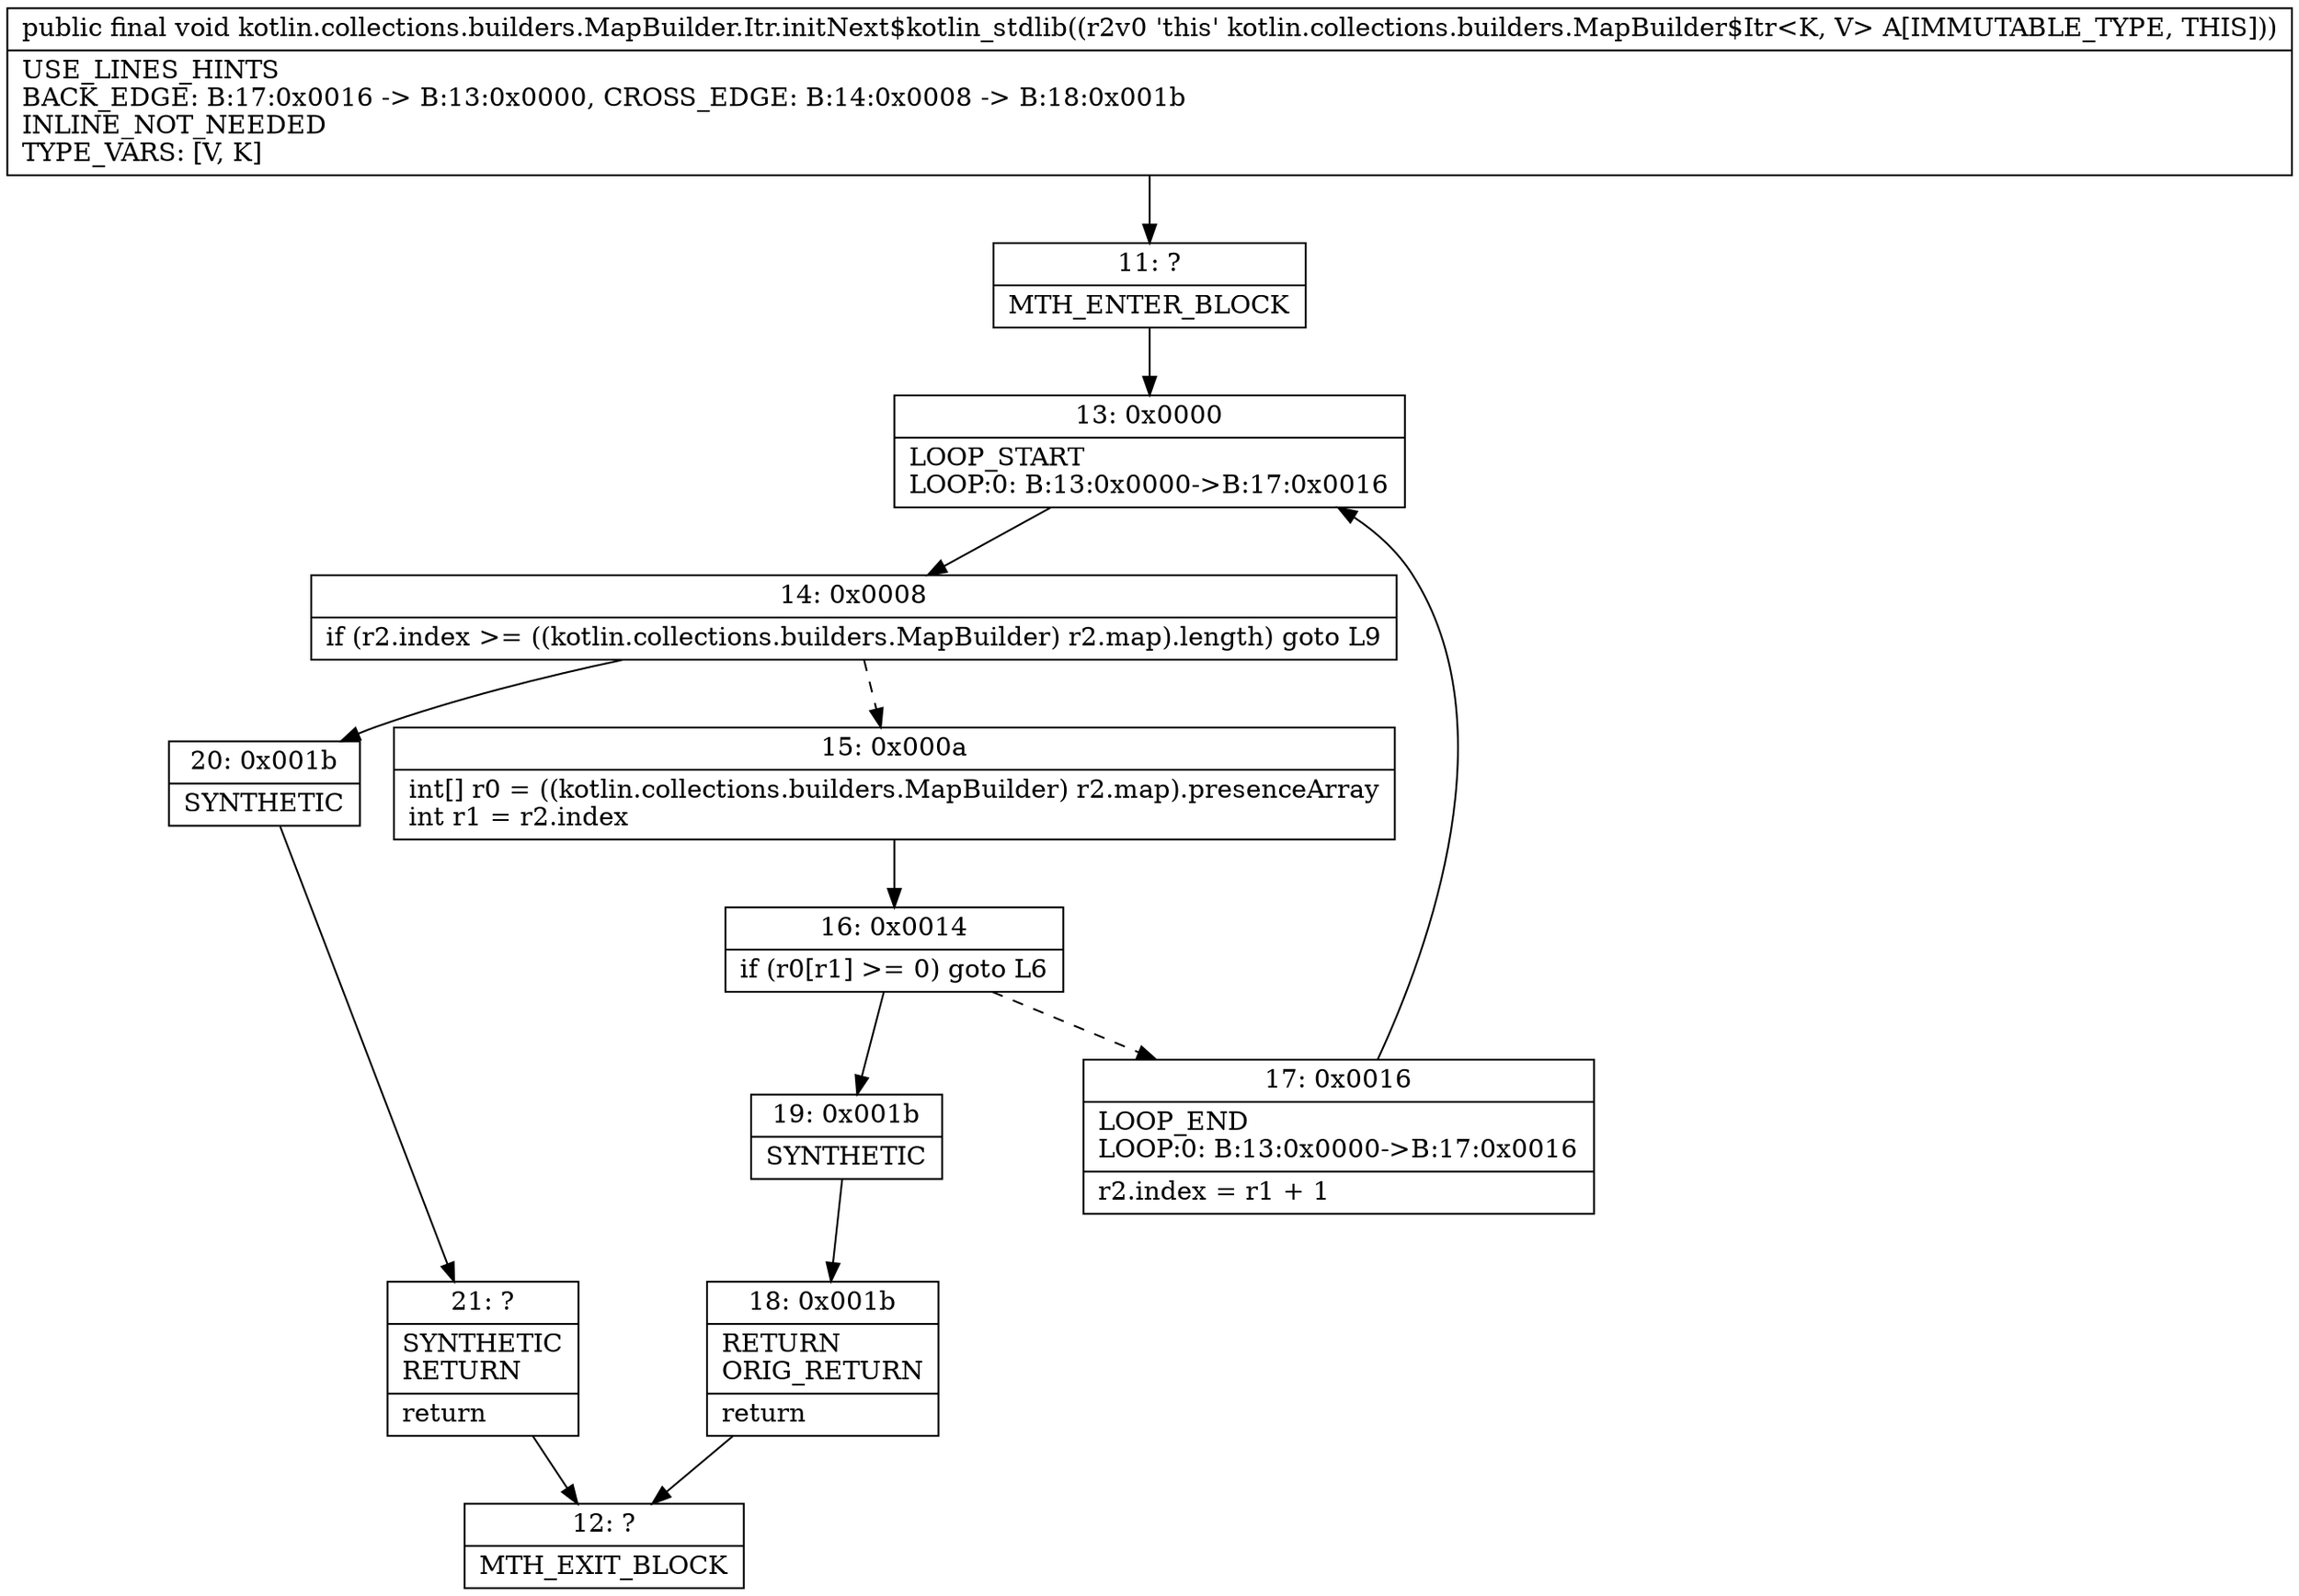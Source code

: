 digraph "CFG forkotlin.collections.builders.MapBuilder.Itr.initNext$kotlin_stdlib()V" {
Node_11 [shape=record,label="{11\:\ ?|MTH_ENTER_BLOCK\l}"];
Node_13 [shape=record,label="{13\:\ 0x0000|LOOP_START\lLOOP:0: B:13:0x0000\-\>B:17:0x0016\l}"];
Node_14 [shape=record,label="{14\:\ 0x0008|if (r2.index \>= ((kotlin.collections.builders.MapBuilder) r2.map).length) goto L9\l}"];
Node_15 [shape=record,label="{15\:\ 0x000a|int[] r0 = ((kotlin.collections.builders.MapBuilder) r2.map).presenceArray\lint r1 = r2.index\l}"];
Node_16 [shape=record,label="{16\:\ 0x0014|if (r0[r1] \>= 0) goto L6\l}"];
Node_17 [shape=record,label="{17\:\ 0x0016|LOOP_END\lLOOP:0: B:13:0x0000\-\>B:17:0x0016\l|r2.index = r1 + 1\l}"];
Node_19 [shape=record,label="{19\:\ 0x001b|SYNTHETIC\l}"];
Node_18 [shape=record,label="{18\:\ 0x001b|RETURN\lORIG_RETURN\l|return\l}"];
Node_12 [shape=record,label="{12\:\ ?|MTH_EXIT_BLOCK\l}"];
Node_20 [shape=record,label="{20\:\ 0x001b|SYNTHETIC\l}"];
Node_21 [shape=record,label="{21\:\ ?|SYNTHETIC\lRETURN\l|return\l}"];
MethodNode[shape=record,label="{public final void kotlin.collections.builders.MapBuilder.Itr.initNext$kotlin_stdlib((r2v0 'this' kotlin.collections.builders.MapBuilder$Itr\<K, V\> A[IMMUTABLE_TYPE, THIS]))  | USE_LINES_HINTS\lBACK_EDGE: B:17:0x0016 \-\> B:13:0x0000, CROSS_EDGE: B:14:0x0008 \-\> B:18:0x001b\lINLINE_NOT_NEEDED\lTYPE_VARS: [V, K]\l}"];
MethodNode -> Node_11;Node_11 -> Node_13;
Node_13 -> Node_14;
Node_14 -> Node_15[style=dashed];
Node_14 -> Node_20;
Node_15 -> Node_16;
Node_16 -> Node_17[style=dashed];
Node_16 -> Node_19;
Node_17 -> Node_13;
Node_19 -> Node_18;
Node_18 -> Node_12;
Node_20 -> Node_21;
Node_21 -> Node_12;
}

